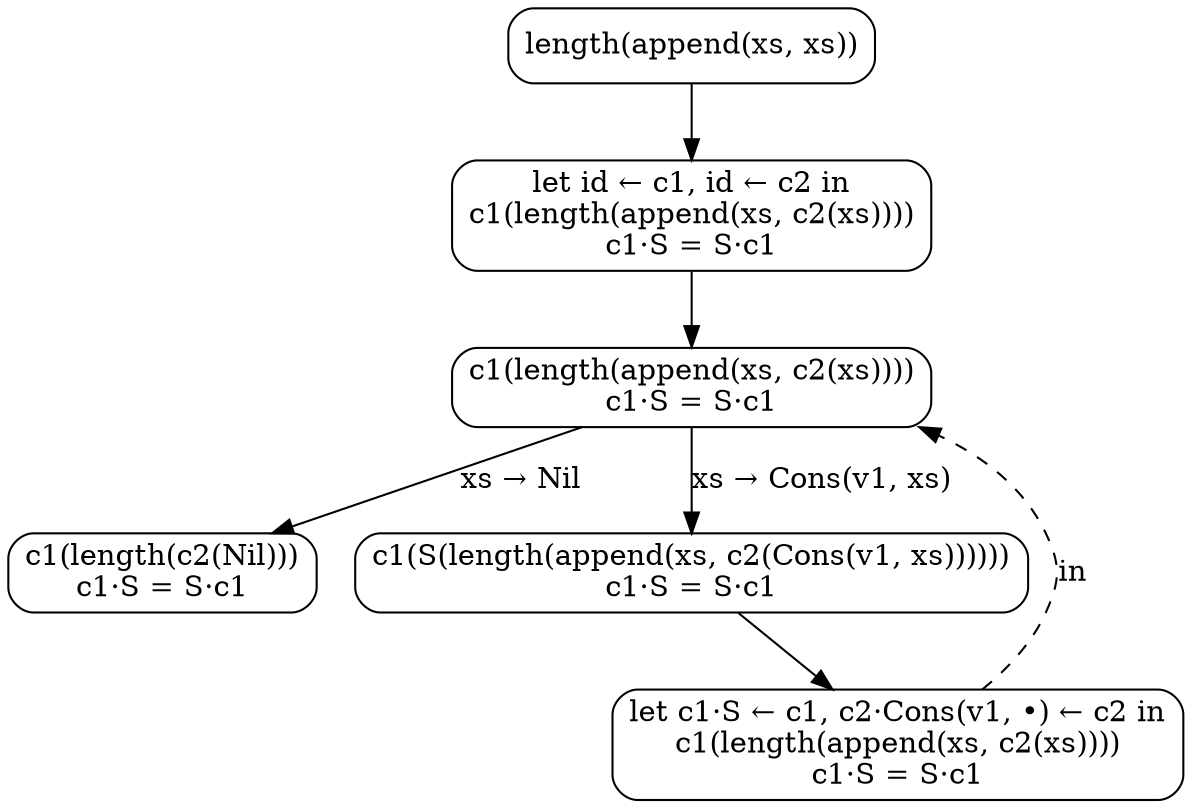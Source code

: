 digraph {
  node [shape=box, style=rounded];

  C0 [label="length(append(xs, xs))"];
  L1 [label="let id ← c1, id ← c2 in\nc1(length(append(xs, c2(xs))))\nc1·S = S·c1"];
  C0 -> L1;
  G1 [label="c1(length(append(xs, c2(xs))))\nc1·S = S·c1"];
  L1 -> G1;
  C1 [label="c1(length(c2(Nil)))\nc1·S = S·c1"];
  G1 -> C1 [label="xs → Nil"];
  C2 [label="c1(S(length(append(xs, c2(Cons(v1, xs))))))\nc1·S = S·c1"];
  G1 -> C2 [label="xs → Cons(v1, xs)"];
  L2 [label="let c1·S ← c1, c2·Cons(v1, •) ← c2 in\nc1(length(append(xs, c2(xs))))\nc1·S = S·c1"]
  C2 -> L2;
  L2 -> G1 [label="in", style=dashed];
}
